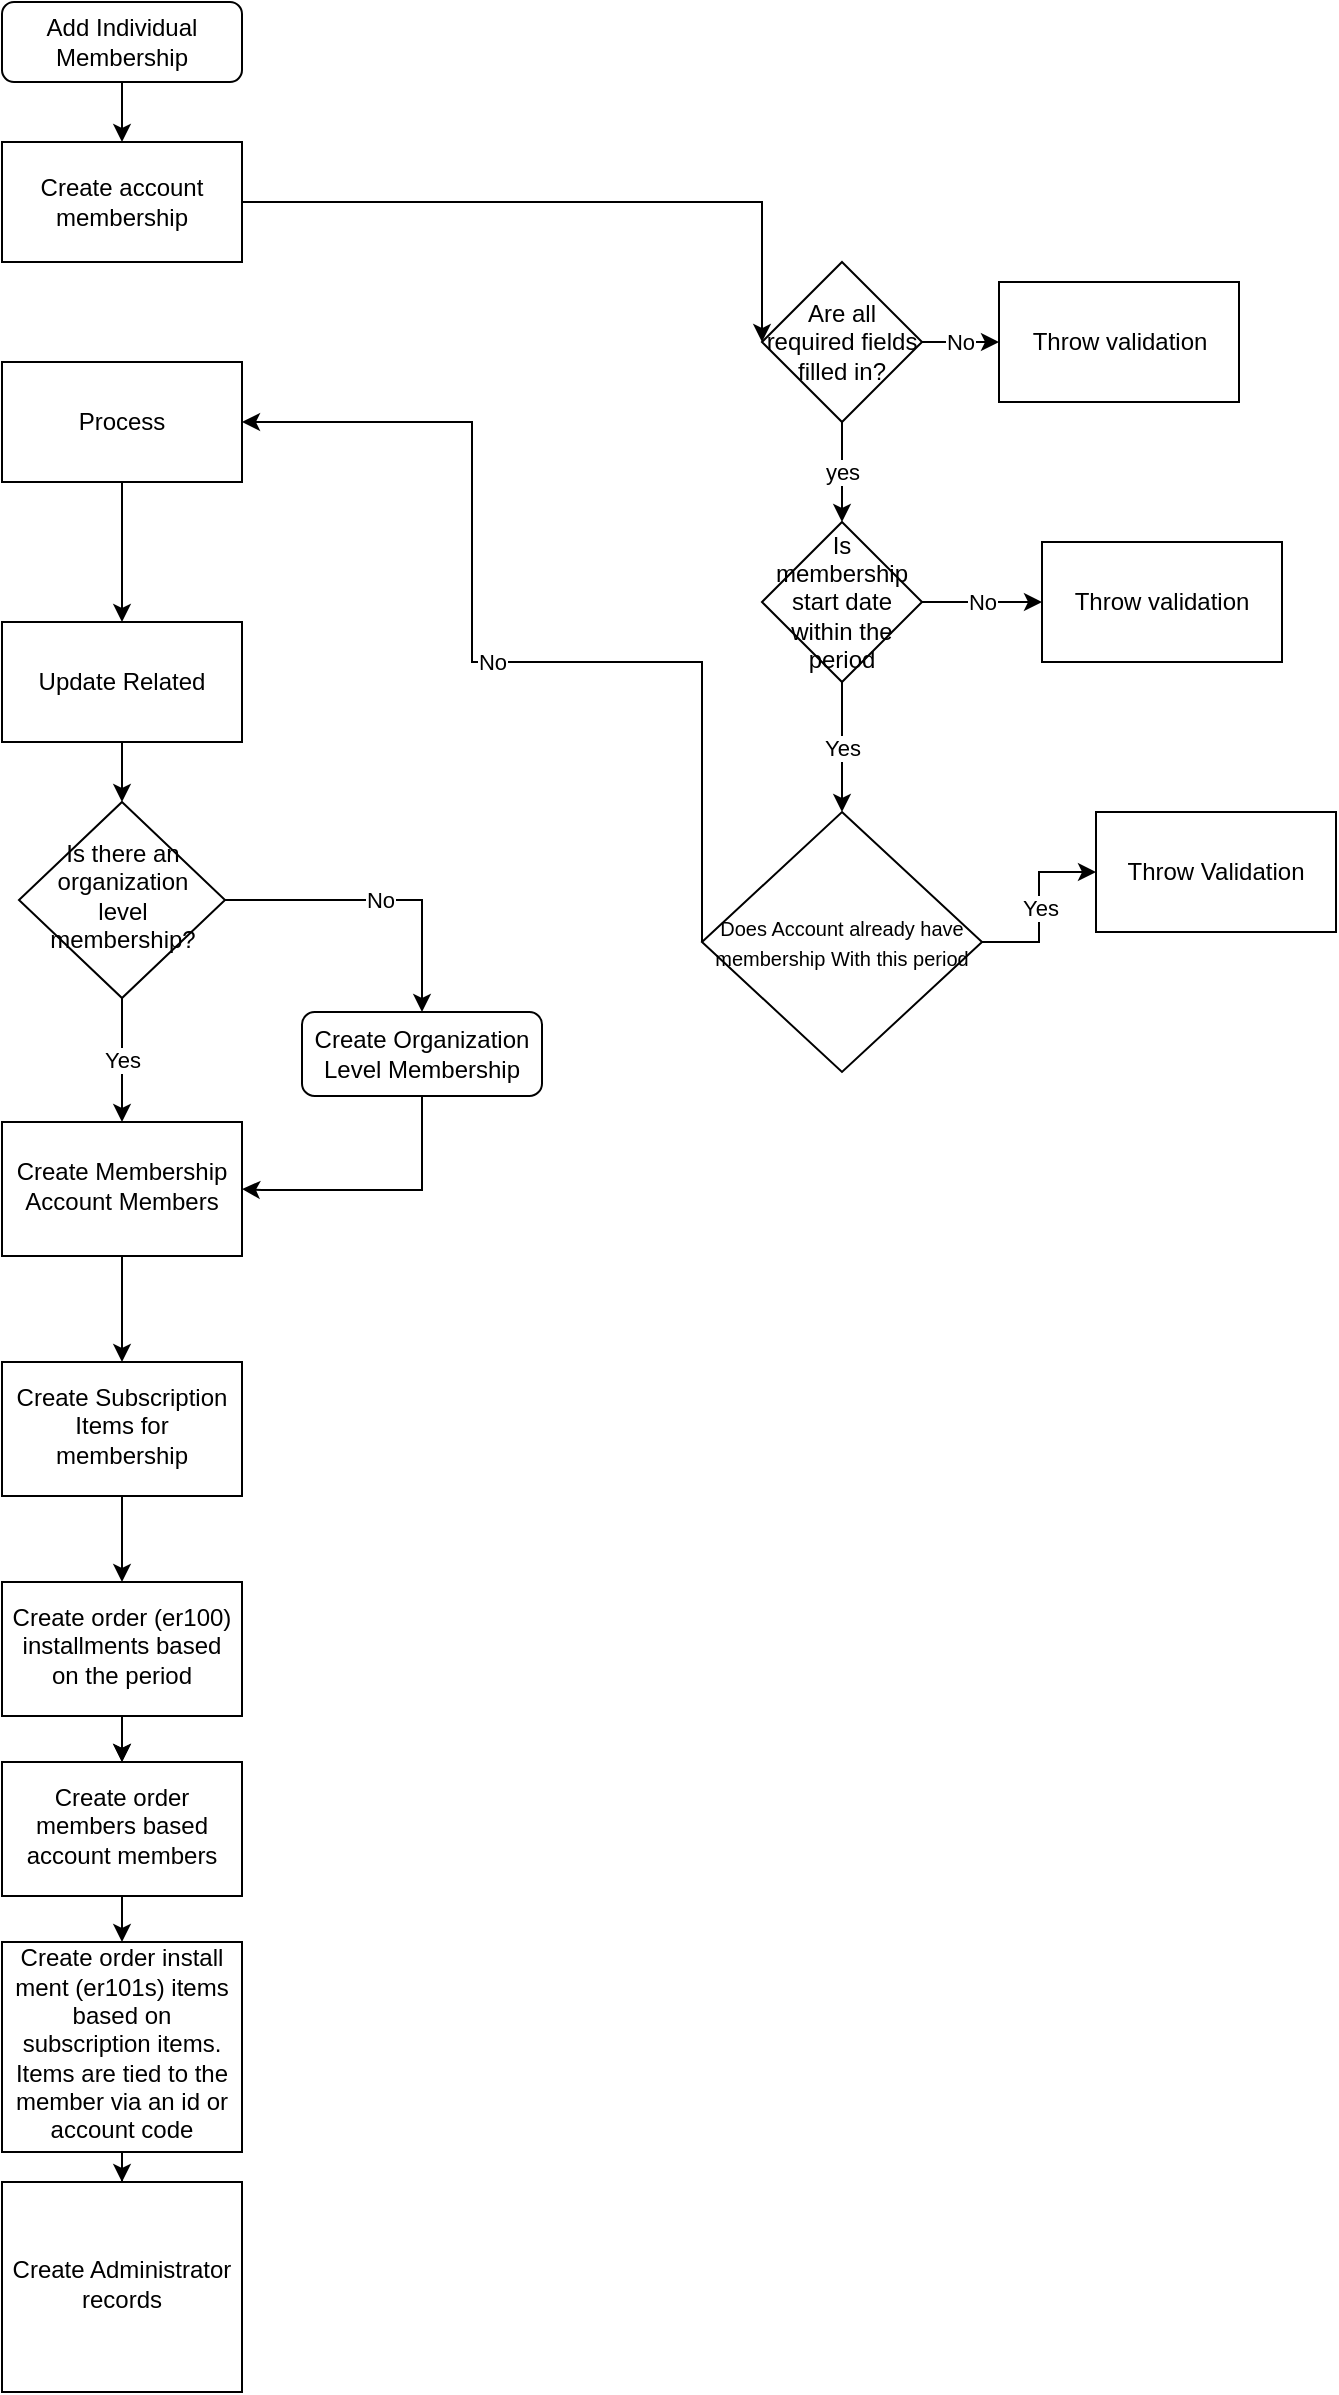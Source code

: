 <mxfile version="13.4.4" type="github">
  <diagram id="C5RBs43oDa-KdzZeNtuy" name="Page-1">
    <mxGraphModel dx="1422" dy="713" grid="1" gridSize="10" guides="1" tooltips="1" connect="1" arrows="1" fold="1" page="1" pageScale="1" pageWidth="827" pageHeight="1169" math="0" shadow="0">
      <root>
        <mxCell id="WIyWlLk6GJQsqaUBKTNV-0" />
        <mxCell id="WIyWlLk6GJQsqaUBKTNV-1" parent="WIyWlLk6GJQsqaUBKTNV-0" />
        <mxCell id="WIyWlLk6GJQsqaUBKTNV-3" value="Add Individual Membership" style="rounded=1;whiteSpace=wrap;html=1;fontSize=12;glass=0;strokeWidth=1;shadow=0;" parent="WIyWlLk6GJQsqaUBKTNV-1" vertex="1">
          <mxGeometry x="160" y="80" width="120" height="40" as="geometry" />
        </mxCell>
        <mxCell id="OvOaILnfo7wgloUsC1i8-36" value="" style="edgeStyle=orthogonalEdgeStyle;rounded=0;orthogonalLoop=1;jettySize=auto;html=1;entryX=1;entryY=0.5;entryDx=0;entryDy=0;exitX=0.5;exitY=1;exitDx=0;exitDy=0;" parent="WIyWlLk6GJQsqaUBKTNV-1" source="WIyWlLk6GJQsqaUBKTNV-7" target="OvOaILnfo7wgloUsC1i8-24" edge="1">
          <mxGeometry relative="1" as="geometry">
            <mxPoint x="370" y="705.5" as="targetPoint" />
            <Array as="points">
              <mxPoint x="370" y="674" />
              <mxPoint x="290" y="674" />
            </Array>
            <mxPoint x="370" y="670" as="sourcePoint" />
          </mxGeometry>
        </mxCell>
        <mxCell id="WIyWlLk6GJQsqaUBKTNV-7" value="Create Organization Level Membership" style="rounded=1;whiteSpace=wrap;html=1;fontSize=12;glass=0;strokeWidth=1;shadow=0;" parent="WIyWlLk6GJQsqaUBKTNV-1" vertex="1">
          <mxGeometry x="310" y="585" width="120" height="42" as="geometry" />
        </mxCell>
        <mxCell id="OvOaILnfo7wgloUsC1i8-5" value="" style="edgeStyle=orthogonalEdgeStyle;rounded=0;orthogonalLoop=1;jettySize=auto;html=1;entryX=0;entryY=0.5;entryDx=0;entryDy=0;" parent="WIyWlLk6GJQsqaUBKTNV-1" source="OvOaILnfo7wgloUsC1i8-1" target="2" edge="1">
          <mxGeometry relative="1" as="geometry">
            <mxPoint x="430" y="190" as="targetPoint" />
            <Array as="points">
              <mxPoint x="540" y="180" />
            </Array>
          </mxGeometry>
        </mxCell>
        <mxCell id="OvOaILnfo7wgloUsC1i8-7" value="No" style="edgeStyle=orthogonalEdgeStyle;rounded=0;orthogonalLoop=1;jettySize=auto;html=1;" parent="WIyWlLk6GJQsqaUBKTNV-1" source="2" target="OvOaILnfo7wgloUsC1i8-6" edge="1">
          <mxGeometry relative="1" as="geometry" />
        </mxCell>
        <mxCell id="0ht5I2Jy_2EhBemdo1K_-7" value="yes" style="edgeStyle=orthogonalEdgeStyle;rounded=0;orthogonalLoop=1;jettySize=auto;html=1;" parent="WIyWlLk6GJQsqaUBKTNV-1" source="2" target="0ht5I2Jy_2EhBemdo1K_-6" edge="1">
          <mxGeometry relative="1" as="geometry" />
        </mxCell>
        <mxCell id="2" value="Are all required fields filled in?" style="rhombus;whiteSpace=wrap;html=1;rounded=0;" parent="WIyWlLk6GJQsqaUBKTNV-1" vertex="1">
          <mxGeometry x="540" y="210" width="80" height="80" as="geometry" />
        </mxCell>
        <mxCell id="OvOaILnfo7wgloUsC1i8-6" value="Throw validation" style="whiteSpace=wrap;html=1;rounded=0;" parent="WIyWlLk6GJQsqaUBKTNV-1" vertex="1">
          <mxGeometry x="658.5" y="220" width="120" height="60" as="geometry" />
        </mxCell>
        <mxCell id="OvOaILnfo7wgloUsC1i8-18" value="" style="edgeStyle=orthogonalEdgeStyle;rounded=0;orthogonalLoop=1;jettySize=auto;html=1;exitX=0.5;exitY=1;exitDx=0;exitDy=0;" parent="WIyWlLk6GJQsqaUBKTNV-1" source="OvOaILnfo7wgloUsC1i8-8" target="OvOaILnfo7wgloUsC1i8-12" edge="1">
          <mxGeometry relative="1" as="geometry">
            <mxPoint x="220" y="540" as="sourcePoint" />
          </mxGeometry>
        </mxCell>
        <mxCell id="OvOaILnfo7wgloUsC1i8-8" value="Update Related" style="whiteSpace=wrap;html=1;rounded=0;" parent="WIyWlLk6GJQsqaUBKTNV-1" vertex="1">
          <mxGeometry x="160" y="390" width="120" height="60" as="geometry" />
        </mxCell>
        <mxCell id="OvOaILnfo7wgloUsC1i8-19" value="No" style="edgeStyle=orthogonalEdgeStyle;rounded=0;orthogonalLoop=1;jettySize=auto;html=1;entryX=0.5;entryY=0;entryDx=0;entryDy=0;" parent="WIyWlLk6GJQsqaUBKTNV-1" source="OvOaILnfo7wgloUsC1i8-12" target="WIyWlLk6GJQsqaUBKTNV-7" edge="1">
          <mxGeometry relative="1" as="geometry">
            <mxPoint x="380" y="529" as="targetPoint" />
          </mxGeometry>
        </mxCell>
        <mxCell id="OvOaILnfo7wgloUsC1i8-25" value="Yes" style="edgeStyle=orthogonalEdgeStyle;rounded=0;orthogonalLoop=1;jettySize=auto;html=1;" parent="WIyWlLk6GJQsqaUBKTNV-1" source="OvOaILnfo7wgloUsC1i8-12" target="OvOaILnfo7wgloUsC1i8-24" edge="1">
          <mxGeometry relative="1" as="geometry" />
        </mxCell>
        <mxCell id="OvOaILnfo7wgloUsC1i8-12" value="Is there an organization level membership?" style="rhombus;whiteSpace=wrap;html=1;shadow=0;fontFamily=Helvetica;fontSize=12;align=center;strokeWidth=1;spacing=6;spacingTop=-4;" parent="WIyWlLk6GJQsqaUBKTNV-1" vertex="1">
          <mxGeometry x="168.5" y="480" width="103" height="98" as="geometry" />
        </mxCell>
        <mxCell id="OvOaILnfo7wgloUsC1i8-1" value="Create account membership" style="rounded=0;whiteSpace=wrap;html=1;" parent="WIyWlLk6GJQsqaUBKTNV-1" vertex="1">
          <mxGeometry x="160" y="150" width="120" height="60" as="geometry" />
        </mxCell>
        <mxCell id="OvOaILnfo7wgloUsC1i8-17" value="" style="edgeStyle=orthogonalEdgeStyle;rounded=0;orthogonalLoop=1;jettySize=auto;html=1;" parent="WIyWlLk6GJQsqaUBKTNV-1" source="WIyWlLk6GJQsqaUBKTNV-3" target="OvOaILnfo7wgloUsC1i8-1" edge="1">
          <mxGeometry relative="1" as="geometry">
            <mxPoint x="220" y="120" as="sourcePoint" />
            <mxPoint x="220" y="200" as="targetPoint" />
          </mxGeometry>
        </mxCell>
        <mxCell id="OvOaILnfo7wgloUsC1i8-27" value="" style="edgeStyle=orthogonalEdgeStyle;rounded=0;orthogonalLoop=1;jettySize=auto;html=1;" parent="WIyWlLk6GJQsqaUBKTNV-1" source="OvOaILnfo7wgloUsC1i8-24" target="OvOaILnfo7wgloUsC1i8-26" edge="1">
          <mxGeometry relative="1" as="geometry" />
        </mxCell>
        <mxCell id="OvOaILnfo7wgloUsC1i8-24" value="Create Membership Account Members" style="whiteSpace=wrap;html=1;shadow=0;strokeWidth=1;spacing=6;spacingTop=-4;" parent="WIyWlLk6GJQsqaUBKTNV-1" vertex="1">
          <mxGeometry x="160" y="640" width="120" height="67" as="geometry" />
        </mxCell>
        <mxCell id="OvOaILnfo7wgloUsC1i8-29" value="" style="edgeStyle=orthogonalEdgeStyle;rounded=0;orthogonalLoop=1;jettySize=auto;html=1;" parent="WIyWlLk6GJQsqaUBKTNV-1" source="OvOaILnfo7wgloUsC1i8-26" target="OvOaILnfo7wgloUsC1i8-28" edge="1">
          <mxGeometry relative="1" as="geometry" />
        </mxCell>
        <mxCell id="OvOaILnfo7wgloUsC1i8-26" value="Create Subscription Items for membership&lt;br&gt;" style="whiteSpace=wrap;html=1;shadow=0;strokeWidth=1;spacing=6;spacingTop=-4;" parent="WIyWlLk6GJQsqaUBKTNV-1" vertex="1">
          <mxGeometry x="160" y="760" width="120" height="67" as="geometry" />
        </mxCell>
        <mxCell id="OvOaILnfo7wgloUsC1i8-31" value="" style="edgeStyle=orthogonalEdgeStyle;rounded=0;orthogonalLoop=1;jettySize=auto;html=1;" parent="WIyWlLk6GJQsqaUBKTNV-1" source="OvOaILnfo7wgloUsC1i8-32" target="OvOaILnfo7wgloUsC1i8-30" edge="1">
          <mxGeometry relative="1" as="geometry" />
        </mxCell>
        <mxCell id="OvOaILnfo7wgloUsC1i8-33" value="" style="edgeStyle=orthogonalEdgeStyle;rounded=0;orthogonalLoop=1;jettySize=auto;html=1;" parent="WIyWlLk6GJQsqaUBKTNV-1" source="OvOaILnfo7wgloUsC1i8-28" target="OvOaILnfo7wgloUsC1i8-32" edge="1">
          <mxGeometry relative="1" as="geometry" />
        </mxCell>
        <mxCell id="OvOaILnfo7wgloUsC1i8-28" value="Create order (er100) installments based on the period" style="whiteSpace=wrap;html=1;shadow=0;strokeWidth=1;spacing=6;spacingTop=-4;" parent="WIyWlLk6GJQsqaUBKTNV-1" vertex="1">
          <mxGeometry x="160" y="870" width="120" height="67" as="geometry" />
        </mxCell>
        <mxCell id="0ht5I2Jy_2EhBemdo1K_-20" value="" style="edgeStyle=orthogonalEdgeStyle;rounded=0;orthogonalLoop=1;jettySize=auto;html=1;" parent="WIyWlLk6GJQsqaUBKTNV-1" source="OvOaILnfo7wgloUsC1i8-30" target="0ht5I2Jy_2EhBemdo1K_-19" edge="1">
          <mxGeometry relative="1" as="geometry" />
        </mxCell>
        <mxCell id="OvOaILnfo7wgloUsC1i8-30" value="Create order install ment (er101s) items based on subscription items. Items are tied to the member via an id or account code" style="whiteSpace=wrap;html=1;shadow=0;strokeWidth=1;spacing=6;spacingTop=-4;" parent="WIyWlLk6GJQsqaUBKTNV-1" vertex="1">
          <mxGeometry x="160" y="1050" width="120" height="105" as="geometry" />
        </mxCell>
        <mxCell id="OvOaILnfo7wgloUsC1i8-32" value="Create order members based account members" style="whiteSpace=wrap;html=1;shadow=0;strokeWidth=1;spacing=6;spacingTop=-4;" parent="WIyWlLk6GJQsqaUBKTNV-1" vertex="1">
          <mxGeometry x="160" y="960" width="120" height="67" as="geometry" />
        </mxCell>
        <mxCell id="OvOaILnfo7wgloUsC1i8-34" value="" style="edgeStyle=orthogonalEdgeStyle;rounded=0;orthogonalLoop=1;jettySize=auto;html=1;" parent="WIyWlLk6GJQsqaUBKTNV-1" source="OvOaILnfo7wgloUsC1i8-28" target="OvOaILnfo7wgloUsC1i8-32" edge="1">
          <mxGeometry relative="1" as="geometry">
            <mxPoint x="220" y="930" as="sourcePoint" />
            <mxPoint x="220" y="1050" as="targetPoint" />
          </mxGeometry>
        </mxCell>
        <mxCell id="0ht5I2Jy_2EhBemdo1K_-9" value="No" style="edgeStyle=orthogonalEdgeStyle;rounded=0;orthogonalLoop=1;jettySize=auto;html=1;" parent="WIyWlLk6GJQsqaUBKTNV-1" source="0ht5I2Jy_2EhBemdo1K_-6" target="0ht5I2Jy_2EhBemdo1K_-8" edge="1">
          <mxGeometry relative="1" as="geometry" />
        </mxCell>
        <mxCell id="0ht5I2Jy_2EhBemdo1K_-21" value="No" style="edgeStyle=orthogonalEdgeStyle;rounded=0;orthogonalLoop=1;jettySize=auto;html=1;entryX=1;entryY=0.5;entryDx=0;entryDy=0;exitX=0;exitY=0.5;exitDx=0;exitDy=0;" parent="WIyWlLk6GJQsqaUBKTNV-1" source="0ht5I2Jy_2EhBemdo1K_-23" target="0ht5I2Jy_2EhBemdo1K_-11" edge="1">
          <mxGeometry relative="1" as="geometry">
            <mxPoint x="470" y="510" as="targetPoint" />
            <mxPoint x="530" y="540" as="sourcePoint" />
            <Array as="points">
              <mxPoint x="510" y="410" />
              <mxPoint x="395" y="410" />
              <mxPoint x="395" y="290" />
            </Array>
          </mxGeometry>
        </mxCell>
        <mxCell id="0ht5I2Jy_2EhBemdo1K_-24" value="Yes" style="edgeStyle=orthogonalEdgeStyle;rounded=0;orthogonalLoop=1;jettySize=auto;html=1;" parent="WIyWlLk6GJQsqaUBKTNV-1" source="0ht5I2Jy_2EhBemdo1K_-6" target="0ht5I2Jy_2EhBemdo1K_-23" edge="1">
          <mxGeometry relative="1" as="geometry" />
        </mxCell>
        <mxCell id="0ht5I2Jy_2EhBemdo1K_-6" value="Is membership start date within the period" style="rhombus;whiteSpace=wrap;html=1;rounded=0;" parent="WIyWlLk6GJQsqaUBKTNV-1" vertex="1">
          <mxGeometry x="540" y="340" width="80" height="80" as="geometry" />
        </mxCell>
        <mxCell id="0ht5I2Jy_2EhBemdo1K_-8" value="&lt;span&gt;Throw validation&lt;/span&gt;" style="whiteSpace=wrap;html=1;rounded=0;" parent="WIyWlLk6GJQsqaUBKTNV-1" vertex="1">
          <mxGeometry x="680" y="350" width="120" height="60" as="geometry" />
        </mxCell>
        <mxCell id="0ht5I2Jy_2EhBemdo1K_-18" value="" style="edgeStyle=orthogonalEdgeStyle;rounded=0;orthogonalLoop=1;jettySize=auto;html=1;entryX=0.5;entryY=0;entryDx=0;entryDy=0;" parent="WIyWlLk6GJQsqaUBKTNV-1" source="0ht5I2Jy_2EhBemdo1K_-11" target="OvOaILnfo7wgloUsC1i8-8" edge="1">
          <mxGeometry relative="1" as="geometry">
            <mxPoint x="220" y="580" as="targetPoint" />
          </mxGeometry>
        </mxCell>
        <mxCell id="0ht5I2Jy_2EhBemdo1K_-11" value="Process" style="whiteSpace=wrap;html=1;rounded=0;" parent="WIyWlLk6GJQsqaUBKTNV-1" vertex="1">
          <mxGeometry x="160" y="260" width="120" height="60" as="geometry" />
        </mxCell>
        <mxCell id="0ht5I2Jy_2EhBemdo1K_-19" value="Create Administrator records&lt;br&gt;" style="whiteSpace=wrap;html=1;shadow=0;strokeWidth=1;spacing=6;spacingTop=-4;" parent="WIyWlLk6GJQsqaUBKTNV-1" vertex="1">
          <mxGeometry x="160" y="1170" width="120" height="105" as="geometry" />
        </mxCell>
        <mxCell id="0ht5I2Jy_2EhBemdo1K_-26" value="Yes" style="edgeStyle=orthogonalEdgeStyle;rounded=0;orthogonalLoop=1;jettySize=auto;html=1;" parent="WIyWlLk6GJQsqaUBKTNV-1" source="0ht5I2Jy_2EhBemdo1K_-23" target="0ht5I2Jy_2EhBemdo1K_-25" edge="1">
          <mxGeometry relative="1" as="geometry" />
        </mxCell>
        <mxCell id="0ht5I2Jy_2EhBemdo1K_-23" value="&lt;font style=&quot;font-size: 10px&quot;&gt;Does Account already have membership With this period&lt;/font&gt;" style="rhombus;whiteSpace=wrap;html=1;rounded=0;" parent="WIyWlLk6GJQsqaUBKTNV-1" vertex="1">
          <mxGeometry x="510" y="485" width="140" height="130" as="geometry" />
        </mxCell>
        <mxCell id="0ht5I2Jy_2EhBemdo1K_-25" value="Throw Validation" style="whiteSpace=wrap;html=1;rounded=0;" parent="WIyWlLk6GJQsqaUBKTNV-1" vertex="1">
          <mxGeometry x="707" y="485" width="120" height="60" as="geometry" />
        </mxCell>
      </root>
    </mxGraphModel>
  </diagram>
</mxfile>
